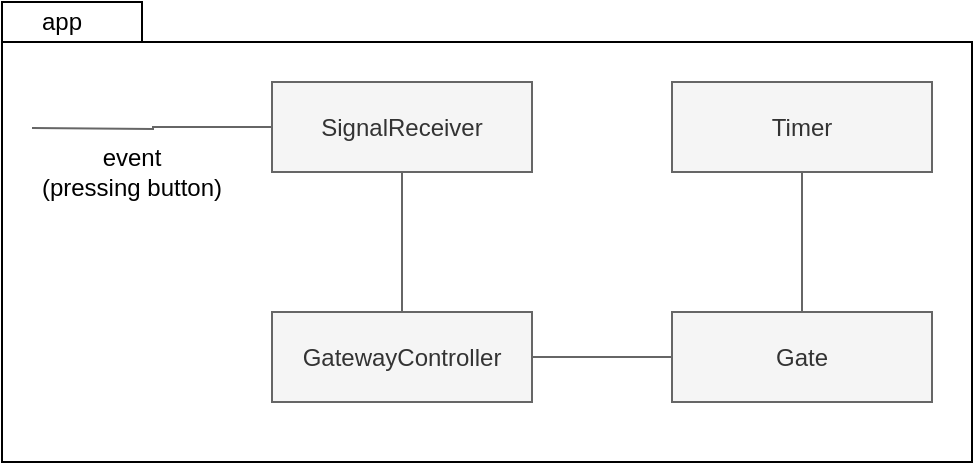 <mxfile version="16.2.4" type="device"><diagram id="bTXWF_rBy6kejlXhag64" name="v1"><mxGraphModel dx="950" dy="784" grid="1" gridSize="10" guides="1" tooltips="1" connect="1" arrows="1" fold="1" page="1" pageScale="1" pageWidth="850" pageHeight="1100" math="0" shadow="0"><root><mxCell id="0"/><mxCell id="1" parent="0"/><mxCell id="kVljPw0Do1ozaaUadegc-1" value="" style="shape=folder;fontStyle=1;spacingTop=10;tabWidth=70;tabHeight=20;tabPosition=left;html=1;strokeWidth=1;" vertex="1" parent="1"><mxGeometry x="40" y="40" width="485" height="230" as="geometry"/></mxCell><mxCell id="wUpNHY5g5nKD9p_Z8K-e-1" value="GatewayController" style="whiteSpace=wrap;html=1;fontColor=#333333;strokeColor=#666666;strokeWidth=1;fillColor=#f5f5f5;align=center;spacing=0;" parent="1" vertex="1"><mxGeometry x="175" y="195" width="130" height="45" as="geometry"/></mxCell><mxCell id="wUpNHY5g5nKD9p_Z8K-e-3" value="" style="endArrow=none;endFill=0;endSize=24;html=1;entryX=0;entryY=0.5;entryDx=0;entryDy=0;strokeWidth=1;edgeStyle=orthogonalEdgeStyle;rounded=0;strokeColor=#666666;fillColor=#f5f5f5;exitX=1;exitY=0.5;exitDx=0;exitDy=0;" parent="1" source="wUpNHY5g5nKD9p_Z8K-e-1" target="kVljPw0Do1ozaaUadegc-9" edge="1"><mxGeometry width="160" relative="1" as="geometry"><mxPoint x="285" y="-110" as="sourcePoint"/><mxPoint x="354.58" y="-123.86" as="targetPoint"/></mxGeometry></mxCell><mxCell id="wUpNHY5g5nKD9p_Z8K-e-4" value="" style="endArrow=none;endFill=0;endSize=24;html=1;entryX=0.5;entryY=0;entryDx=0;entryDy=0;strokeWidth=1;edgeStyle=orthogonalEdgeStyle;rounded=0;strokeColor=#666666;fillColor=#f5f5f5;exitX=0.5;exitY=1;exitDx=0;exitDy=0;" parent="1" source="wUpNHY5g5nKD9p_Z8K-e-12" target="wUpNHY5g5nKD9p_Z8K-e-1" edge="1"><mxGeometry width="160" relative="1" as="geometry"><mxPoint x="65" y="183" as="sourcePoint"/><mxPoint x="135" y="180" as="targetPoint"/></mxGeometry></mxCell><mxCell id="wUpNHY5g5nKD9p_Z8K-e-19" value="&lt;span style=&quot;color: rgba(0 , 0 , 0 , 0) ; font-family: monospace ; font-size: 0px ; background-color: rgb(248 , 249 , 250)&quot;&gt;%3CmxGraphModel%3E%3Croot%3E%3CmxCell%20id%3D%220%22%2F%3E%3CmxCell%20id%3D%221%22%20parent%3D%220%22%2F%3E%3CmxCell%20id%3D%222%22%20value%3D%22%22%20style%3D%22endArrow%3DdiamondThin%3BendFill%3D0%3BendSize%3D24%3Bhtml%3D1%3BentryX%3D0%3BentryY%3D0.5%3BentryDx%3D0%3BentryDy%3D0%3BstrokeWidth%3D1%3BedgeStyle%3DorthogonalEdgeStyle%3Brounded%3D0%3BstrokeColor%3D%23666666%3BfillColor%3D%23f5f5f5%3BexitX%3D1%3BexitY%3D0.5%3BexitDx%3D0%3BexitDy%3D0%3B%22%20edge%3D%221%22%20parent%3D%221%22%3E%3CmxGeometry%20width%3D%22160%22%20relative%3D%221%22%20as%3D%22geometry%22%3E%3CmxPoint%20x%3D%22250%22%20y%3D%22142.5%22%20as%3D%22sourcePoint%22%2F%3E%3CmxPoint%20x%3D%22300%22%20y%3D%22142.5%22%20as%3D%22targetPoint%22%2F%3E%3C%2FmxGeometry%3E%3C%2FmxCell%3E%3C%2Froot%3E%3C%2FmxGraphModel%3E&lt;/span&gt;" style="edgeLabel;html=1;align=center;verticalAlign=middle;resizable=0;points=[];" parent="wUpNHY5g5nKD9p_Z8K-e-4" vertex="1" connectable="0"><mxGeometry x="0.28" y="1" relative="1" as="geometry"><mxPoint as="offset"/></mxGeometry></mxCell><mxCell id="wUpNHY5g5nKD9p_Z8K-e-5" value="event&lt;br&gt;(pressing button)" style="text;html=1;strokeColor=none;fillColor=none;align=center;verticalAlign=middle;whiteSpace=wrap;rounded=0;" parent="1" vertex="1"><mxGeometry x="55" y="110" width="100" height="30" as="geometry"/></mxCell><mxCell id="wUpNHY5g5nKD9p_Z8K-e-12" value="SignalReceiver" style="whiteSpace=wrap;html=1;fontColor=#333333;strokeColor=#666666;strokeWidth=1;fillColor=#f5f5f5;align=center;spacing=0;" parent="1" vertex="1"><mxGeometry x="175" y="80" width="130" height="45" as="geometry"/></mxCell><mxCell id="wUpNHY5g5nKD9p_Z8K-e-17" value="" style="endArrow=none;endFill=0;endSize=24;html=1;entryX=0;entryY=0.5;entryDx=0;entryDy=0;strokeWidth=1;edgeStyle=orthogonalEdgeStyle;rounded=0;strokeColor=#666666;fillColor=#f5f5f5;" parent="1" target="wUpNHY5g5nKD9p_Z8K-e-12" edge="1"><mxGeometry width="160" relative="1" as="geometry"><mxPoint x="55" y="103" as="sourcePoint"/><mxPoint x="285" y="192.5" as="targetPoint"/></mxGeometry></mxCell><mxCell id="wUpNHY5g5nKD9p_Z8K-e-20" value="&lt;span style=&quot;color: rgba(0 , 0 , 0 , 0) ; font-family: monospace ; font-size: 0px&quot;&gt;%3CmxGraphModel%3E%3Croot%3E%3CmxCell%20id%3D%220%22%2F%3E%3CmxCell%20id%3D%221%22%20parent%3D%220%22%2F%3E%3CmxCell%20id%3D%222%22%20value%3D%22%22%20style%3D%22endArrow%3DdiamondThin%3BendFill%3D0%3BendSize%3D24%3Bhtml%3D1%3BentryX%3D0%3BentryY%3D0.5%3BentryDx%3D0%3BentryDy%3D0%3BstrokeWidth%3D1%3BedgeStyle%3DorthogonalEdgeStyle%3Brounded%3D0%3BstrokeColor%3D%23666666%3BfillColor%3D%23f5f5f5%3BexitX%3D1%3BexitY%3D0.5%3BexitDx%3D0%3BexitDy%3D0%3B%22%20edge%3D%221%22%20parent%3D%221%22%3E%3CmxGeometry%20width%3D%22160%22%20relative%3D%221%22%20as%3D%22geometry%22%3E%3CmxPoint%20x%3D%22250%22%20y%3D%22142.5%22%20as%3D%22sourcePoint%22%2F%3E%3CmxPoint%20x%3D%22300%22%20y%3D%22142.5%22%20as%3D%22targetPoint%22%2F%3E%3C%2FmxGeometry%3E%3C%2FmxCell%3E%3CmxCell%20id%3D%223%22%20value%3D%22%26lt%3Bspan%20style%3D%26quot%3Bcolor%3A%20rgba(0%20%2C%200%20%2C%200%20%2C%200)%20%3B%20font-family%3A%20monospace%20%3B%20font-size%3A%200px%20%3B%20background-color%3A%20rgb(248%20%2C%20249%20%2C%20250)%26quot%3B%26gt%3B%253CmxGraphModel%253E%253Croot%253E%253CmxCell%2520id%253D%25220%2522%252F%253E%253CmxCell%2520id%253D%25221%2522%2520parent%253D%25220%2522%252F%253E%253CmxCell%2520id%253D%25222%2522%2520value%253D%2522%2522%2520style%253D%2522endArrow%253DdiamondThin%253BendFill%253D0%253BendSize%253D24%253Bhtml%253D1%253BentryX%253D0%253BentryY%253D0.5%253BentryDx%253D0%253BentryDy%253D0%253BstrokeWidth%253D1%253BedgeStyle%253DorthogonalEdgeStyle%253Brounded%253D0%253BstrokeColor%253D%2523666666%253BfillColor%253D%2523f5f5f5%253BexitX%253D1%253BexitY%253D0.5%253BexitDx%253D0%253BexitDy%253D0%253B%2522%2520edge%253D%25221%2522%2520parent%253D%25221%2522%253E%253CmxGeometry%2520width%253D%2522160%2522%2520relative%253D%25221%2522%2520as%253D%2522geometry%2522%253E%253CmxPoint%2520x%253D%2522250%2522%2520y%253D%2522142.5%2522%2520as%253D%2522sourcePoint%2522%252F%253E%253CmxPoint%2520x%253D%2522300%2522%2520y%253D%2522142.5%2522%2520as%253D%2522targetPoint%2522%252F%253E%253C%252FmxGeometry%253E%253C%252FmxCell%253E%253C%252Froot%253E%253C%252FmxGraphModel%253E%26lt%3B%2Fspan%26gt%3B%22%20style%3D%22edgeLabel%3Bhtml%3D1%3Balign%3Dcenter%3BverticalAlign%3Dmiddle%3Bresizable%3D0%3Bpoints%3D%5B%5D%3B%22%20vertex%3D%221%22%20connectable%3D%220%22%20parent%3D%222%22%3E%3CmxGeometry%20x%3D%220.28%22%20y%3D%221%22%20relative%3D%221%22%20as%3D%22geometry%22%3E%3CmxPoint%20as%3D%22offset%22%2F%3E%3C%2FmxGeometry%3E%3C%2FmxCell%3E%3C%2Froot%3E%3C%2FmxGraphModel%3E&lt;/span&gt;" style="text;html=1;align=center;verticalAlign=middle;resizable=0;points=[];autosize=1;strokeColor=none;fillColor=none;" parent="1" vertex="1"><mxGeometry x="255" y="250" width="20" height="20" as="geometry"/></mxCell><mxCell id="kVljPw0Do1ozaaUadegc-2" value="app" style="text;html=1;strokeColor=none;fillColor=none;align=center;verticalAlign=middle;whiteSpace=wrap;rounded=0;shadow=0;glass=0;labelBackgroundColor=none;sketch=0;" vertex="1" parent="1"><mxGeometry x="50" y="40" width="40" height="20" as="geometry"/></mxCell><mxCell id="kVljPw0Do1ozaaUadegc-9" value="&lt;span&gt;Gate&lt;/span&gt;" style="whiteSpace=wrap;html=1;fontColor=#333333;strokeColor=#666666;strokeWidth=1;fillColor=#f5f5f5;align=center;spacing=0;" vertex="1" parent="1"><mxGeometry x="375" y="195" width="130" height="45" as="geometry"/></mxCell><mxCell id="kVljPw0Do1ozaaUadegc-10" value="&lt;span&gt;Timer&lt;/span&gt;" style="whiteSpace=wrap;html=1;fontColor=#333333;strokeColor=#666666;strokeWidth=1;fillColor=#f5f5f5;align=center;spacing=0;" vertex="1" parent="1"><mxGeometry x="375" y="80" width="130" height="45" as="geometry"/></mxCell><mxCell id="kVljPw0Do1ozaaUadegc-11" value="" style="endArrow=none;endFill=0;endSize=24;html=1;entryX=0.5;entryY=1;entryDx=0;entryDy=0;strokeWidth=1;edgeStyle=orthogonalEdgeStyle;rounded=0;strokeColor=#666666;fillColor=#f5f5f5;exitX=0.5;exitY=0;exitDx=0;exitDy=0;" edge="1" parent="1" source="kVljPw0Do1ozaaUadegc-9" target="kVljPw0Do1ozaaUadegc-10"><mxGeometry width="160" relative="1" as="geometry"><mxPoint x="315" y="216.25" as="sourcePoint"/><mxPoint x="345" y="255" as="targetPoint"/><Array as="points"><mxPoint x="440" y="180"/><mxPoint x="440" y="180"/></Array></mxGeometry></mxCell></root></mxGraphModel></diagram></mxfile>